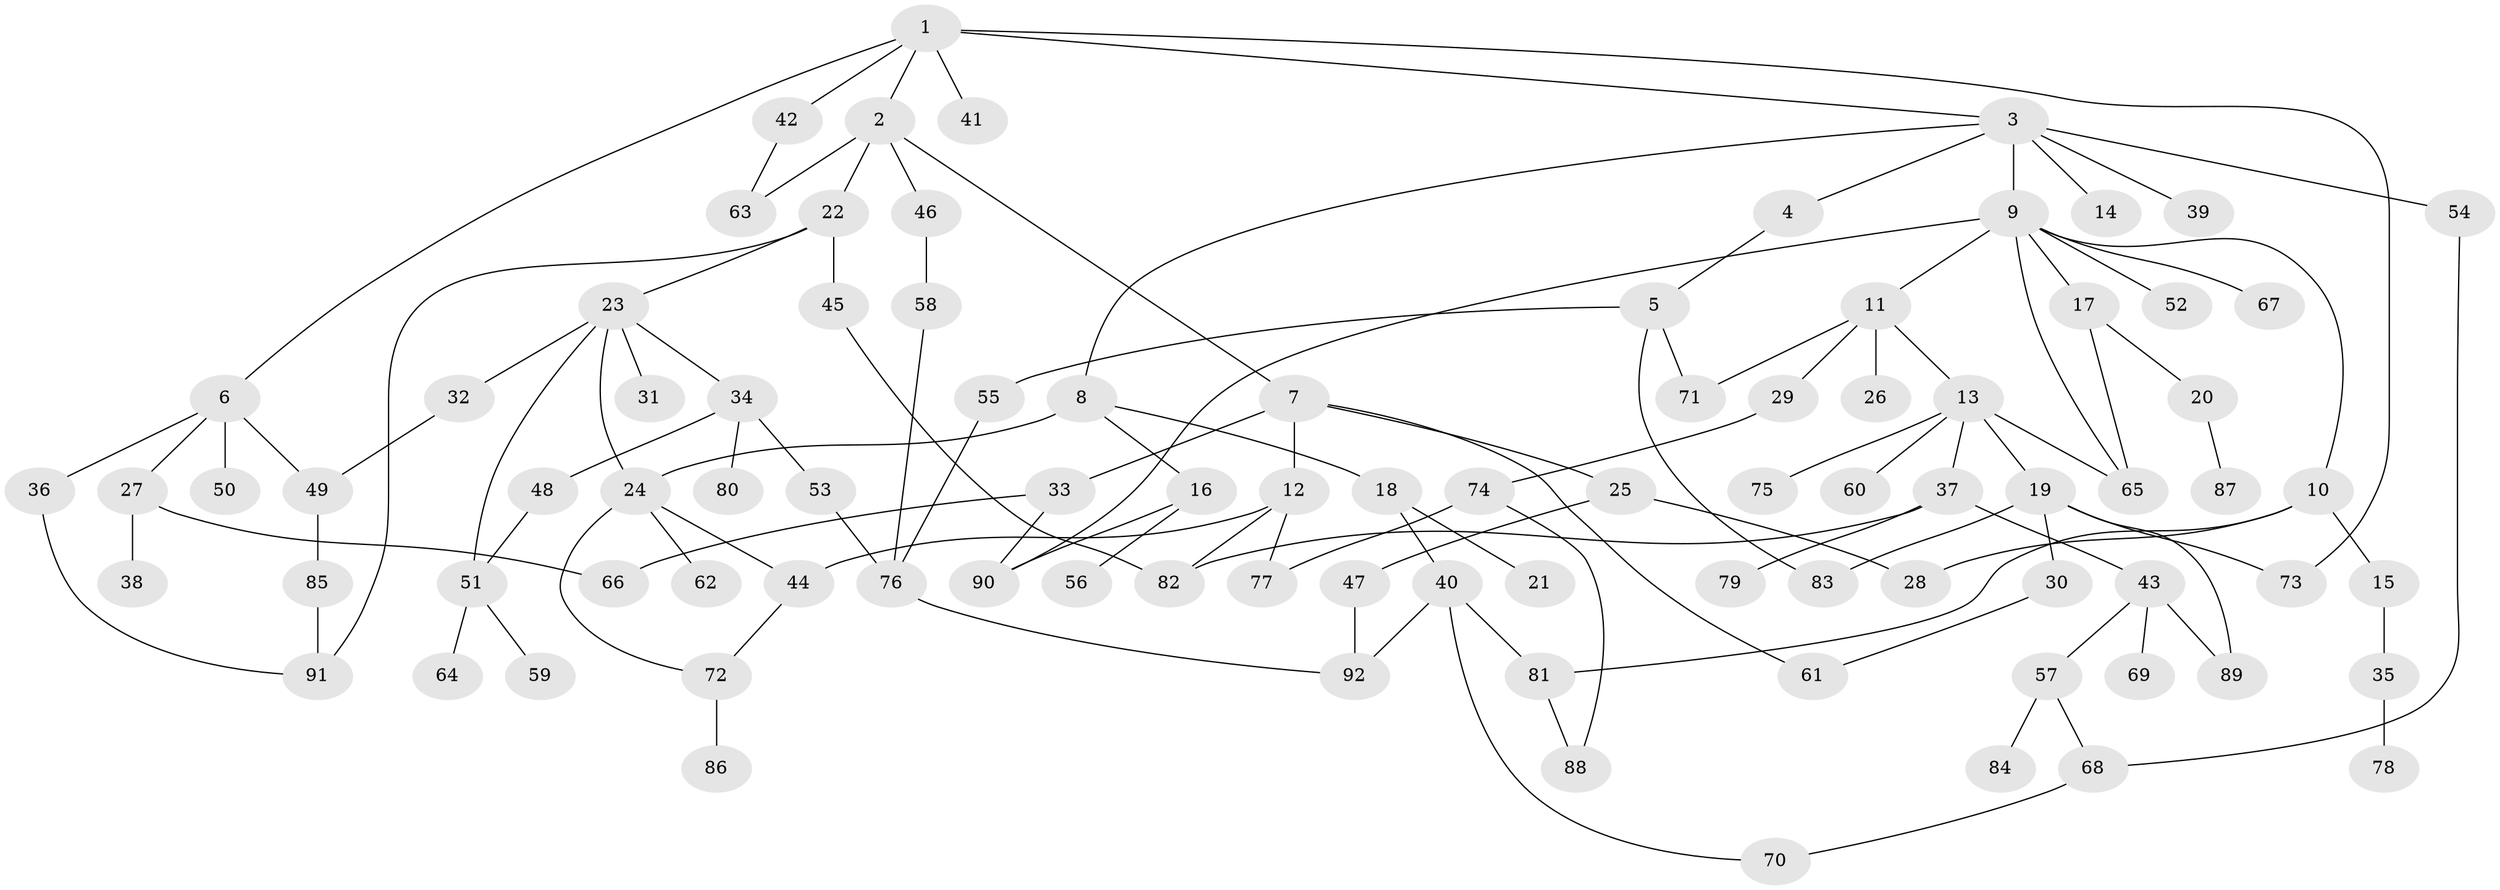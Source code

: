 // Generated by graph-tools (version 1.1) at 2025/34/03/09/25 02:34:06]
// undirected, 92 vertices, 121 edges
graph export_dot {
graph [start="1"]
  node [color=gray90,style=filled];
  1;
  2;
  3;
  4;
  5;
  6;
  7;
  8;
  9;
  10;
  11;
  12;
  13;
  14;
  15;
  16;
  17;
  18;
  19;
  20;
  21;
  22;
  23;
  24;
  25;
  26;
  27;
  28;
  29;
  30;
  31;
  32;
  33;
  34;
  35;
  36;
  37;
  38;
  39;
  40;
  41;
  42;
  43;
  44;
  45;
  46;
  47;
  48;
  49;
  50;
  51;
  52;
  53;
  54;
  55;
  56;
  57;
  58;
  59;
  60;
  61;
  62;
  63;
  64;
  65;
  66;
  67;
  68;
  69;
  70;
  71;
  72;
  73;
  74;
  75;
  76;
  77;
  78;
  79;
  80;
  81;
  82;
  83;
  84;
  85;
  86;
  87;
  88;
  89;
  90;
  91;
  92;
  1 -- 2;
  1 -- 3;
  1 -- 6;
  1 -- 41;
  1 -- 42;
  1 -- 73;
  2 -- 7;
  2 -- 22;
  2 -- 46;
  2 -- 63;
  3 -- 4;
  3 -- 8;
  3 -- 9;
  3 -- 14;
  3 -- 39;
  3 -- 54;
  4 -- 5;
  5 -- 55;
  5 -- 71;
  5 -- 83;
  6 -- 27;
  6 -- 36;
  6 -- 49;
  6 -- 50;
  7 -- 12;
  7 -- 25;
  7 -- 33;
  7 -- 61;
  8 -- 16;
  8 -- 18;
  8 -- 24;
  9 -- 10;
  9 -- 11;
  9 -- 17;
  9 -- 52;
  9 -- 67;
  9 -- 90;
  9 -- 65;
  10 -- 15;
  10 -- 81;
  10 -- 28;
  11 -- 13;
  11 -- 26;
  11 -- 29;
  11 -- 71;
  12 -- 77;
  12 -- 82;
  12 -- 44;
  13 -- 19;
  13 -- 37;
  13 -- 60;
  13 -- 65;
  13 -- 75;
  15 -- 35;
  16 -- 56;
  16 -- 90;
  17 -- 20;
  17 -- 65;
  18 -- 21;
  18 -- 40;
  19 -- 30;
  19 -- 73;
  19 -- 83;
  19 -- 89;
  20 -- 87;
  22 -- 23;
  22 -- 45;
  22 -- 91;
  23 -- 31;
  23 -- 32;
  23 -- 34;
  23 -- 51;
  23 -- 24;
  24 -- 44;
  24 -- 62;
  24 -- 72;
  25 -- 28;
  25 -- 47;
  27 -- 38;
  27 -- 66;
  29 -- 74;
  30 -- 61;
  32 -- 49;
  33 -- 66;
  33 -- 90;
  34 -- 48;
  34 -- 53;
  34 -- 80;
  35 -- 78;
  36 -- 91;
  37 -- 43;
  37 -- 79;
  37 -- 82;
  40 -- 70;
  40 -- 92;
  40 -- 81;
  42 -- 63;
  43 -- 57;
  43 -- 69;
  43 -- 89;
  44 -- 72;
  45 -- 82;
  46 -- 58;
  47 -- 92;
  48 -- 51;
  49 -- 85;
  51 -- 59;
  51 -- 64;
  53 -- 76;
  54 -- 68;
  55 -- 76;
  57 -- 68;
  57 -- 84;
  58 -- 76;
  68 -- 70;
  72 -- 86;
  74 -- 88;
  74 -- 77;
  76 -- 92;
  81 -- 88;
  85 -- 91;
}
